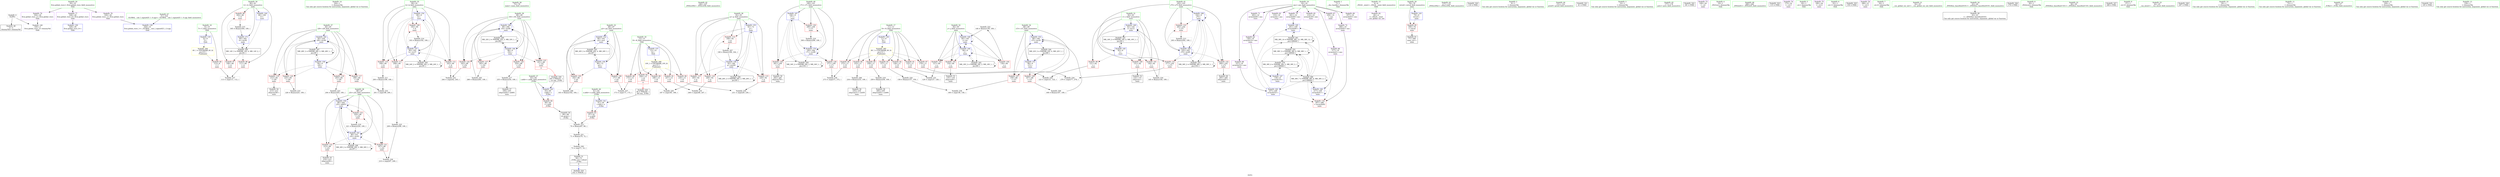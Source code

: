 digraph "SVFG" {
	label="SVFG";

	Node0x5595d2326fe0 [shape=record,color=grey,label="{NodeID: 0\nNullPtr}"];
	Node0x5595d2326fe0 -> Node0x5595d233a440[style=solid];
	Node0x5595d2326fe0 -> Node0x5595d2340100[style=solid];
	Node0x5595d23394f0 [shape=record,color=red,label="{NodeID: 97\n148\<--80\n\<--tt\nmain\n}"];
	Node0x5595d2323770 [shape=record,color=green,label="{NodeID: 14\n164\<--1\n\<--dummyObj\nCan only get source location for instruction, argument, global var or function.}"];
	Node0x5595d233a050 [shape=record,color=red,label="{NodeID: 111\n208\<--90\n\<--k\nmain\n}"];
	Node0x5595d233a050 -> Node0x5595d2346640[style=solid];
	Node0x5595d23244f0 [shape=record,color=green,label="{NodeID: 28\n75\<--76\nmain\<--main_field_insensitive\n}"];
	Node0x5595d2344cc0 [shape=record,color=grey,label="{NodeID: 208\n163 = Binary(162, 164, )\n}"];
	Node0x5595d2344cc0 -> Node0x5595d2340af0[style=solid];
	Node0x5595d233f3e0 [shape=record,color=red,label="{NodeID: 125\n251\<--98\n\<--i54\nmain\n|{<s0>9}}"];
	Node0x5595d233f3e0:s0 -> Node0x5595d236ecd0[style=solid,color=red];
	Node0x5595d2338f40 [shape=record,color=green,label="{NodeID: 42\n106\<--107\n_ZNSirsERi\<--_ZNSirsERi_field_insensitive\n}"];
	Node0x5595d23461c0 [shape=record,color=grey,label="{NodeID: 222\n140 = Binary(139, 109, )\n}"];
	Node0x5595d23461c0 -> Node0x5595d23407b0[style=solid];
	Node0x5595d2340000 [shape=record,color=blue,label="{NodeID: 139\n329\<--31\nllvm.global_ctors_1\<--_GLOBAL__sub_I_sigma425_1_0.cpp\nGlob }"];
	Node0x5595d233ab20 [shape=record,color=black,label="{NodeID: 56\n235\<--234\nidxprom51\<--sub50\nmain\n}"];
	Node0x5595d23476c0 [shape=record,color=grey,label="{NodeID: 236\n273 = cmp(271, 272, )\n}"];
	Node0x5595d2340bc0 [shape=record,color=blue,label="{NodeID: 153\n88\<--168\ni15\<--inc20\nmain\n}"];
	Node0x5595d2340bc0 -> Node0x5595d2339d10[style=dashed];
	Node0x5595d2340bc0 -> Node0x5595d2339de0[style=dashed];
	Node0x5595d2340bc0 -> Node0x5595d2340bc0[style=dashed];
	Node0x5595d2340bc0 -> Node0x5595d2350b40[style=dashed];
	Node0x5595d233b680 [shape=record,color=purple,label="{NodeID: 70\n261\<--16\narrayidx66\<--ans\nmain\n}"];
	Node0x5595d233b680 -> Node0x5595d2341580[style=solid];
	Node0x5595d2352940 [shape=record,color=black,label="{NodeID: 250\nMR_34V_2 = PHI(MR_34V_3, MR_34V_1, )\npts\{101 \}\n}"];
	Node0x5595d2352940 -> Node0x5595d2341720[style=dashed];
	Node0x5595d2352940 -> Node0x5595d2352940[style=dashed];
	Node0x5595d2341720 [shape=record,color=blue,label="{NodeID: 167\n100\<--9\ni71\<--\nmain\n}"];
	Node0x5595d2341720 -> Node0x5595d233f650[style=dashed];
	Node0x5595d2341720 -> Node0x5595d233f720[style=dashed];
	Node0x5595d2341720 -> Node0x5595d233f7f0[style=dashed];
	Node0x5595d2341720 -> Node0x5595d2341990[style=dashed];
	Node0x5595d2341720 -> Node0x5595d2352940[style=dashed];
	Node0x5595d233c270 [shape=record,color=red,label="{NodeID: 84\n233\<--11\n\<--N\nmain\n}"];
	Node0x5595d233c270 -> Node0x5595d233da90[style=solid];
	Node0x5595d2324910 [shape=record,color=green,label="{NodeID: 1\n7\<--1\n__dso_handle\<--dummyObj\nGlob }"];
	Node0x5595d23395c0 [shape=record,color=red,label="{NodeID: 98\n304\<--80\n\<--tt\nmain\n}"];
	Node0x5595d23395c0 -> Node0x5595d2345740[style=solid];
	Node0x5595d2323840 [shape=record,color=green,label="{NodeID: 15\n4\<--6\n_ZStL8__ioinit\<--_ZStL8__ioinit_field_insensitive\nGlob }"];
	Node0x5595d2323840 -> Node0x5595d233b000[style=solid];
	Node0x5595d233a120 [shape=record,color=red,label="{NodeID: 112\n243\<--90\n\<--k\nmain\n}"];
	Node0x5595d233a120 -> Node0x5595d23470c0[style=solid];
	Node0x5595d23245c0 [shape=record,color=green,label="{NodeID: 29\n78\<--79\nretval\<--retval_field_insensitive\nmain\n}"];
	Node0x5595d23245c0 -> Node0x5595d233cb60[style=solid];
	Node0x5595d23245c0 -> Node0x5595d23403a0[style=solid];
	Node0x5595d2344e40 [shape=record,color=grey,label="{NodeID: 209\n168 = Binary(167, 109, )\n}"];
	Node0x5595d2344e40 -> Node0x5595d2340bc0[style=solid];
	Node0x5595d233f4b0 [shape=record,color=red,label="{NodeID: 126\n254\<--98\n\<--i54\nmain\n}"];
	Node0x5595d233f4b0 -> Node0x5595d2345a40[style=solid];
	Node0x5595d2339010 [shape=record,color=green,label="{NodeID: 43\n117\<--118\n_ZNSirsERx\<--_ZNSirsERx_field_insensitive\n}"];
	Node0x5595d2346340 [shape=record,color=grey,label="{NodeID: 223\n204 = Binary(203, 109, )\n}"];
	Node0x5595d2346340 -> Node0x5595d23410a0[style=solid];
	Node0x5595d2340100 [shape=record,color=blue, style = dotted,label="{NodeID: 140\n330\<--3\nllvm.global_ctors_2\<--dummyVal\nGlob }"];
	Node0x5595d233abf0 [shape=record,color=black,label="{NodeID: 57\n256\<--255\nidxprom62\<--add61\nmain\n}"];
	Node0x5595d207f5a0 [shape=record,color=black,label="{NodeID: 320\n116 = PHI()\n}"];
	Node0x5595d2347840 [shape=record,color=grey,label="{NodeID: 237\n113 = cmp(111, 112, )\n}"];
	Node0x5595d2340c90 [shape=record,color=blue,label="{NodeID: 154\n90\<--9\nk\<--\nmain\n}"];
	Node0x5595d2340c90 -> Node0x5595d2339eb0[style=dashed];
	Node0x5595d2340c90 -> Node0x5595d2339f80[style=dashed];
	Node0x5595d2340c90 -> Node0x5595d233a050[style=dashed];
	Node0x5595d2340c90 -> Node0x5595d233a120[style=dashed];
	Node0x5595d2340c90 -> Node0x5595d2340f00[style=dashed];
	Node0x5595d2340c90 -> Node0x5595d2351040[style=dashed];
	Node0x5595d233b750 [shape=record,color=purple,label="{NodeID: 71\n283\<--16\narrayidx80\<--ans\nmain\n}"];
	Node0x5595d2352e40 [shape=record,color=black,label="{NodeID: 251\nMR_36V_2 = PHI(MR_36V_3, MR_36V_1, )\npts\{103 \}\n}"];
	Node0x5595d2352e40 -> Node0x5595d23417f0[style=dashed];
	Node0x5595d2352e40 -> Node0x5595d2352e40[style=dashed];
	Node0x5595d23417f0 [shape=record,color=blue,label="{NodeID: 168\n102\<--9\nj75\<--\nmain\n}"];
	Node0x5595d23417f0 -> Node0x5595d233f8c0[style=dashed];
	Node0x5595d23417f0 -> Node0x5595d233f990[style=dashed];
	Node0x5595d23417f0 -> Node0x5595d233fa60[style=dashed];
	Node0x5595d23417f0 -> Node0x5595d23417f0[style=dashed];
	Node0x5595d23417f0 -> Node0x5595d23418c0[style=dashed];
	Node0x5595d23417f0 -> Node0x5595d2352e40[style=dashed];
	Node0x5595d233c340 [shape=record,color=red,label="{NodeID: 85\n258\<--11\n\<--N\nmain\n}"];
	Node0x5595d233c340 -> Node0x5595d2345bc0[style=solid];
	Node0x5595d23242d0 [shape=record,color=green,label="{NodeID: 2\n9\<--1\n\<--dummyObj\nCan only get source location for instruction, argument, global var or function.}"];
	Node0x5595d2339690 [shape=record,color=red,label="{NodeID: 99\n121\<--82\n\<--i\nmain\n}"];
	Node0x5595d2339690 -> Node0x5595d2346ac0[style=solid];
	Node0x5595d2323910 [shape=record,color=green,label="{NodeID: 16\n8\<--10\nT\<--T_field_insensitive\nGlob }"];
	Node0x5595d2323910 -> Node0x5595d233bf30[style=solid];
	Node0x5595d2323910 -> Node0x5595d233fc00[style=solid];
	Node0x5595d233a1f0 [shape=record,color=red,label="{NodeID: 113\n185\<--92\n\<--p\nmain\n}"];
	Node0x5595d233a1f0 -> Node0x5595d2346c40[style=solid];
	Node0x5595d2324690 [shape=record,color=green,label="{NodeID: 30\n80\<--81\ntt\<--tt_field_insensitive\nmain\n}"];
	Node0x5595d2324690 -> Node0x5595d2339420[style=solid];
	Node0x5595d2324690 -> Node0x5595d23394f0[style=solid];
	Node0x5595d2324690 -> Node0x5595d23395c0[style=solid];
	Node0x5595d2324690 -> Node0x5595d2340470[style=solid];
	Node0x5595d2324690 -> Node0x5595d2341a60[style=solid];
	Node0x5595d2344fc0 [shape=record,color=grey,label="{NodeID: 210\n226 = Binary(225, 109, )\n}"];
	Node0x5595d2344fc0 -> Node0x5595d2341310[style=solid];
	Node0x5595d233f580 [shape=record,color=red,label="{NodeID: 127\n265\<--98\n\<--i54\nmain\n}"];
	Node0x5595d233f580 -> Node0x5595d233d910[style=solid];
	Node0x5595d23390e0 [shape=record,color=green,label="{NodeID: 44\n151\<--152\nprintf\<--printf_field_insensitive\n}"];
	Node0x5595d23464c0 [shape=record,color=grey,label="{NodeID: 224\n145 = Binary(144, 109, )\n}"];
	Node0x5595d23464c0 -> Node0x5595d2340880[style=solid];
	Node0x5595d2340200 [shape=record,color=blue,label="{NodeID: 141\n61\<--59\nx.addr\<--x\n_Z1Bxi\n}"];
	Node0x5595d2340200 -> Node0x5595d233c9c0[style=dashed];
	Node0x5595d233acc0 [shape=record,color=black,label="{NodeID: 58\n260\<--259\nidxprom65\<--sub64\nmain\n}"];
	Node0x5595d236dc50 [shape=record,color=black,label="{NodeID: 321\n41 = PHI()\n}"];
	Node0x5595d23479c0 [shape=record,color=grey,label="{NodeID: 238\n160 = cmp(156, 158, )\n}"];
	Node0x5595d2340d60 [shape=record,color=blue,label="{NodeID: 155\n92\<--72\np\<--\nmain\n}"];
	Node0x5595d2340d60 -> Node0x5595d233a1f0[style=dashed];
	Node0x5595d2340d60 -> Node0x5595d233a2c0[style=dashed];
	Node0x5595d2340d60 -> Node0x5595d233a390[style=dashed];
	Node0x5595d2340d60 -> Node0x5595d233ec90[style=dashed];
	Node0x5595d2340d60 -> Node0x5595d2340e30[style=dashed];
	Node0x5595d2340d60 -> Node0x5595d2351540[style=dashed];
	Node0x5595d233b820 [shape=record,color=purple,label="{NodeID: 72\n286\<--16\narrayidx82\<--ans\nmain\n}"];
	Node0x5595d233b820 -> Node0x5595d233fb30[style=solid];
	Node0x5595d2353340 [shape=record,color=black,label="{NodeID: 252\nMR_38V_2 = PHI(MR_38V_6, MR_38V_1, )\npts\{180000 \}\n}"];
	Node0x5595d2353340 -> Node0x5595d2353340[style=dashed];
	Node0x5595d2353340 -> Node0x5595d2357d40[style=dashed];
	Node0x5595d2353340 -> Node0x5595d235af40[style=dashed];
	Node0x5595d23418c0 [shape=record,color=blue,label="{NodeID: 169\n102\<--293\nj75\<--inc85\nmain\n}"];
	Node0x5595d23418c0 -> Node0x5595d233f8c0[style=dashed];
	Node0x5595d23418c0 -> Node0x5595d233f990[style=dashed];
	Node0x5595d23418c0 -> Node0x5595d233fa60[style=dashed];
	Node0x5595d23418c0 -> Node0x5595d23417f0[style=dashed];
	Node0x5595d23418c0 -> Node0x5595d23418c0[style=dashed];
	Node0x5595d23418c0 -> Node0x5595d2352e40[style=dashed];
	Node0x5595d233c410 [shape=record,color=red,label="{NodeID: 86\n272\<--11\n\<--N\nmain\n}"];
	Node0x5595d233c410 -> Node0x5595d23476c0[style=solid];
	Node0x5595d2323680 [shape=record,color=green,label="{NodeID: 3\n14\<--1\n\<--dummyObj\nCan only get source location for instruction, argument, global var or function.}"];
	Node0x5595d2357d40 [shape=record,color=black,label="{NodeID: 266\nMR_38V_7 = PHI(MR_38V_8, MR_38V_3, )\npts\{180000 \}\n}"];
	Node0x5595d2357d40 -> Node0x5595d233fb30[style=dashed];
	Node0x5595d2357d40 -> Node0x5595d2341170[style=dashed];
	Node0x5595d2357d40 -> Node0x5595d23413e0[style=dashed];
	Node0x5595d2357d40 -> Node0x5595d2341580[style=dashed];
	Node0x5595d2357d40 -> Node0x5595d2353340[style=dashed];
	Node0x5595d2357d40 -> Node0x5595d2356440[style=dashed];
	Node0x5595d2357d40 -> Node0x5595d2357d40[style=dashed];
	Node0x5595d2339760 [shape=record,color=red,label="{NodeID: 100\n131\<--82\n\<--i\nmain\n}"];
	Node0x5595d2339760 -> Node0x5595d233a7e0[style=solid];
	Node0x5595d23239e0 [shape=record,color=green,label="{NodeID: 17\n11\<--12\nN\<--N_field_insensitive\nGlob }"];
	Node0x5595d23239e0 -> Node0x5595d233c000[style=solid];
	Node0x5595d23239e0 -> Node0x5595d233c0d0[style=solid];
	Node0x5595d23239e0 -> Node0x5595d233c1a0[style=solid];
	Node0x5595d23239e0 -> Node0x5595d233c270[style=solid];
	Node0x5595d23239e0 -> Node0x5595d233c340[style=solid];
	Node0x5595d23239e0 -> Node0x5595d233c410[style=solid];
	Node0x5595d23239e0 -> Node0x5595d233c4e0[style=solid];
	Node0x5595d23239e0 -> Node0x5595d233fd00[style=solid];
	Node0x5595d233a2c0 [shape=record,color=red,label="{NodeID: 114\n189\<--92\n\<--p\nmain\n}"];
	Node0x5595d233a2c0 -> Node0x5595d2344b40[style=solid];
	Node0x5595d2324760 [shape=record,color=green,label="{NodeID: 31\n82\<--83\ni\<--i_field_insensitive\nmain\n}"];
	Node0x5595d2324760 -> Node0x5595d2339690[style=solid];
	Node0x5595d2324760 -> Node0x5595d2339760[style=solid];
	Node0x5595d2324760 -> Node0x5595d2339830[style=solid];
	Node0x5595d2324760 -> Node0x5595d2340540[style=solid];
	Node0x5595d2324760 -> Node0x5595d2340880[style=solid];
	Node0x5595d2345140 [shape=record,color=grey,label="{NodeID: 211\n200 = Binary(199, 109, )\n}"];
	Node0x5595d2345140 -> Node0x5595d2347240[style=solid];
	Node0x5595d233f650 [shape=record,color=red,label="{NodeID: 128\n271\<--100\n\<--i71\nmain\n}"];
	Node0x5595d233f650 -> Node0x5595d23476c0[style=solid];
	Node0x5595d23391b0 [shape=record,color=green,label="{NodeID: 45\n177\<--178\nputs\<--puts_field_insensitive\n}"];
	Node0x5595d2346640 [shape=record,color=grey,label="{NodeID: 225\n209 = Binary(208, 109, )\n}"];
	Node0x5595d2346640 -> Node0x5595d2347b40[style=solid];
	Node0x5595d23402d0 [shape=record,color=blue,label="{NodeID: 142\n63\<--60\ni.addr\<--i\n_Z1Bxi\n}"];
	Node0x5595d23402d0 -> Node0x5595d233ca90[style=dashed];
	Node0x5595d233ad90 [shape=record,color=black,label="{NodeID: 59\n282\<--281\nidxprom79\<--\nmain\n}"];
	Node0x5595d236dd50 [shape=record,color=black,label="{NodeID: 322\n181 = PHI()\n}"];
	Node0x5595d2347b40 [shape=record,color=grey,label="{NodeID: 239\n210 = cmp(207, 209, )\n}"];
	Node0x5595d2340e30 [shape=record,color=blue,label="{NodeID: 156\n92\<--190\np\<--mul26\nmain\n}"];
	Node0x5595d2340e30 -> Node0x5595d233a1f0[style=dashed];
	Node0x5595d2340e30 -> Node0x5595d233a2c0[style=dashed];
	Node0x5595d2340e30 -> Node0x5595d233a390[style=dashed];
	Node0x5595d2340e30 -> Node0x5595d233ec90[style=dashed];
	Node0x5595d2340e30 -> Node0x5595d2340e30[style=dashed];
	Node0x5595d2340e30 -> Node0x5595d2351540[style=dashed];
	Node0x5595d233b8f0 [shape=record,color=purple,label="{NodeID: 73\n149\<--20\n\<--.str\nmain\n}"];
	Node0x5595d2341990 [shape=record,color=blue,label="{NodeID: 170\n100\<--300\ni71\<--inc89\nmain\n}"];
	Node0x5595d2341990 -> Node0x5595d233f650[style=dashed];
	Node0x5595d2341990 -> Node0x5595d233f720[style=dashed];
	Node0x5595d2341990 -> Node0x5595d233f7f0[style=dashed];
	Node0x5595d2341990 -> Node0x5595d2341990[style=dashed];
	Node0x5595d2341990 -> Node0x5595d2352940[style=dashed];
	Node0x5595d233c4e0 [shape=record,color=red,label="{NodeID: 87\n278\<--11\n\<--N\nmain\n}"];
	Node0x5595d233c4e0 -> Node0x5595d23473c0[style=solid];
	Node0x5595d2312e80 [shape=record,color=green,label="{NodeID: 4\n19\<--1\n_ZSt3cin\<--dummyObj\nGlob }"];
	Node0x5595d2339830 [shape=record,color=red,label="{NodeID: 101\n144\<--82\n\<--i\nmain\n}"];
	Node0x5595d2339830 -> Node0x5595d23464c0[style=solid];
	Node0x5595d2324b30 [shape=record,color=green,label="{NodeID: 18\n13\<--15\nK\<--K_field_insensitive\nGlob }"];
	Node0x5595d2324b30 -> Node0x5595d233c5b0[style=solid];
	Node0x5595d2324b30 -> Node0x5595d233c680[style=solid];
	Node0x5595d2324b30 -> Node0x5595d233c750[style=solid];
	Node0x5595d2324b30 -> Node0x5595d233c820[style=solid];
	Node0x5595d2324b30 -> Node0x5595d233c8f0[style=solid];
	Node0x5595d2324b30 -> Node0x5595d233fe00[style=solid];
	Node0x5595d233a390 [shape=record,color=red,label="{NodeID: 115\n229\<--92\n\<--p\nmain\n}"];
	Node0x5595d233a390 -> Node0x5595d2346dc0[style=solid];
	Node0x5595d2324830 [shape=record,color=green,label="{NodeID: 32\n84\<--85\nj\<--j_field_insensitive\nmain\n}"];
	Node0x5595d2324830 -> Node0x5595d2339900[style=solid];
	Node0x5595d2324830 -> Node0x5595d23399d0[style=solid];
	Node0x5595d2324830 -> Node0x5595d2339aa0[style=solid];
	Node0x5595d2324830 -> Node0x5595d2340610[style=solid];
	Node0x5595d2324830 -> Node0x5595d23407b0[style=solid];
	Node0x5595d23452c0 [shape=record,color=grey,label="{NodeID: 212\n70 = Binary(67, 69, )\n}"];
	Node0x5595d23452c0 -> Node0x5595d2346040[style=solid];
	Node0x5595d233f720 [shape=record,color=red,label="{NodeID: 129\n281\<--100\n\<--i71\nmain\n}"];
	Node0x5595d233f720 -> Node0x5595d233ad90[style=solid];
	Node0x5595d2339280 [shape=record,color=green,label="{NodeID: 46\n289\<--290\n_ZNSolsEi\<--_ZNSolsEi_field_insensitive\n}"];
	Node0x5595d23467c0 [shape=record,color=grey,label="{NodeID: 226\n73 = cmp(71, 14, )\n}"];
	Node0x5595d23467c0 -> Node0x5595d233a710[style=solid];
	Node0x5595d23403a0 [shape=record,color=blue,label="{NodeID: 143\n78\<--9\nretval\<--\nmain\n}"];
	Node0x5595d23403a0 -> Node0x5595d233cb60[style=dashed];
	Node0x5595d233ae60 [shape=record,color=black,label="{NodeID: 60\n285\<--284\nidxprom81\<--\nmain\n}"];
	Node0x5595d236de50 [shape=record,color=black,label="{NodeID: 323\n115 = PHI()\n}"];
	Node0x5595d234f740 [shape=record,color=black,label="{NodeID: 240\nMR_14V_3 = PHI(MR_14V_4, MR_14V_2, )\npts\{81 \}\n}"];
	Node0x5595d234f740 -> Node0x5595d2339420[style=dashed];
	Node0x5595d234f740 -> Node0x5595d23394f0[style=dashed];
	Node0x5595d234f740 -> Node0x5595d23395c0[style=dashed];
	Node0x5595d234f740 -> Node0x5595d2341a60[style=dashed];
	Node0x5595d2340f00 [shape=record,color=blue,label="{NodeID: 157\n90\<--193\nk\<--inc27\nmain\n}"];
	Node0x5595d2340f00 -> Node0x5595d2339eb0[style=dashed];
	Node0x5595d2340f00 -> Node0x5595d2339f80[style=dashed];
	Node0x5595d2340f00 -> Node0x5595d233a050[style=dashed];
	Node0x5595d2340f00 -> Node0x5595d233a120[style=dashed];
	Node0x5595d2340f00 -> Node0x5595d2340f00[style=dashed];
	Node0x5595d2340f00 -> Node0x5595d2351040[style=dashed];
	Node0x5595d233b9c0 [shape=record,color=purple,label="{NodeID: 74\n175\<--22\n\<--.str.1\nmain\n}"];
	Node0x5595d2341a60 [shape=record,color=blue,label="{NodeID: 171\n80\<--305\ntt\<--inc92\nmain\n}"];
	Node0x5595d2341a60 -> Node0x5595d234f740[style=dashed];
	Node0x5595d233c5b0 [shape=record,color=red,label="{NodeID: 88\n172\<--13\n\<--K\nmain\n}"];
	Node0x5595d233c5b0 -> Node0x5595d2346940[style=solid];
	Node0x5595d2324120 [shape=record,color=green,label="{NodeID: 5\n20\<--1\n.str\<--dummyObj\nGlob }"];
	Node0x5595d2339900 [shape=record,color=red,label="{NodeID: 102\n127\<--84\n\<--j\nmain\n}"];
	Node0x5595d2339900 -> Node0x5595d2346f40[style=solid];
	Node0x5595d2324c00 [shape=record,color=green,label="{NodeID: 19\n16\<--18\nans\<--ans_field_insensitive\nGlob }"];
	Node0x5595d2324c00 -> Node0x5595d233b0d0[style=solid];
	Node0x5595d2324c00 -> Node0x5595d233b1a0[style=solid];
	Node0x5595d2324c00 -> Node0x5595d233b270[style=solid];
	Node0x5595d2324c00 -> Node0x5595d233b340[style=solid];
	Node0x5595d2324c00 -> Node0x5595d233b410[style=solid];
	Node0x5595d2324c00 -> Node0x5595d233b4e0[style=solid];
	Node0x5595d2324c00 -> Node0x5595d233b5b0[style=solid];
	Node0x5595d2324c00 -> Node0x5595d233b680[style=solid];
	Node0x5595d2324c00 -> Node0x5595d233b750[style=solid];
	Node0x5595d2324c00 -> Node0x5595d233b820[style=solid];
	Node0x5595d233ec90 [shape=record,color=red,label="{NodeID: 116\n246\<--92\n\<--p\nmain\n}"];
	Node0x5595d233ec90 -> Node0x5595d2347540[style=solid];
	Node0x5595d23264b0 [shape=record,color=green,label="{NodeID: 33\n86\<--87\np2\<--p2_field_insensitive\nmain\n}"];
	Node0x5595d23264b0 -> Node0x5595d2339b70[style=solid];
	Node0x5595d23264b0 -> Node0x5595d2339c40[style=solid];
	Node0x5595d23264b0 -> Node0x5595d2340950[style=solid];
	Node0x5595d23264b0 -> Node0x5595d2340af0[style=solid];
	Node0x5595d2345440 [shape=record,color=grey,label="{NodeID: 213\n293 = Binary(292, 109, )\n}"];
	Node0x5595d2345440 -> Node0x5595d23418c0[style=solid];
	Node0x5595d233f7f0 [shape=record,color=red,label="{NodeID: 130\n299\<--100\n\<--i71\nmain\n}"];
	Node0x5595d233f7f0 -> Node0x5595d23458c0[style=solid];
	Node0x5595d2339350 [shape=record,color=green,label="{NodeID: 47\n31\<--324\n_GLOBAL__sub_I_sigma425_1_0.cpp\<--_GLOBAL__sub_I_sigma425_1_0.cpp_field_insensitive\n}"];
	Node0x5595d2339350 -> Node0x5595d2340000[style=solid];
	Node0x5595d2346940 [shape=record,color=grey,label="{NodeID: 227\n173 = cmp(171, 172, )\n}"];
	Node0x5595d2340470 [shape=record,color=blue,label="{NodeID: 144\n80\<--109\ntt\<--\nmain\n}"];
	Node0x5595d2340470 -> Node0x5595d234f740[style=dashed];
	Node0x5595d233af30 [shape=record,color=black,label="{NodeID: 61\n77\<--308\nmain_ret\<--\nmain\n}"];
	Node0x5595d236e640 [shape=record,color=black,label="{NodeID: 324\n252 = PHI(58, )\n}"];
	Node0x5595d234fc40 [shape=record,color=black,label="{NodeID: 241\nMR_16V_2 = PHI(MR_16V_4, MR_16V_1, )\npts\{83 \}\n}"];
	Node0x5595d234fc40 -> Node0x5595d2340540[style=dashed];
	Node0x5595d2340fd0 [shape=record,color=blue,label="{NodeID: 158\n94\<--9\ni28\<--\nmain\n}"];
	Node0x5595d2340fd0 -> Node0x5595d233ed60[style=dashed];
	Node0x5595d2340fd0 -> Node0x5595d233ee30[style=dashed];
	Node0x5595d2340fd0 -> Node0x5595d233ef00[style=dashed];
	Node0x5595d2340fd0 -> Node0x5595d233efd0[style=dashed];
	Node0x5595d2340fd0 -> Node0x5595d2341310[style=dashed];
	Node0x5595d2340fd0 -> Node0x5595d2351a40[style=dashed];
	Node0x5595d233ba90 [shape=record,color=purple,label="{NodeID: 75\n180\<--24\n\<--.str.2\nmain\n}"];
	Node0x5595d233c680 [shape=record,color=red,label="{NodeID: 89\n186\<--13\n\<--K\nmain\n}"];
	Node0x5595d233c680 -> Node0x5595d2346c40[style=solid];
	Node0x5595d2323ee0 [shape=record,color=green,label="{NodeID: 6\n22\<--1\n.str.1\<--dummyObj\nGlob }"];
	Node0x5595d23399d0 [shape=record,color=red,label="{NodeID: 103\n134\<--84\n\<--j\nmain\n}"];
	Node0x5595d23399d0 -> Node0x5595d233a8b0[style=solid];
	Node0x5595d2324cd0 [shape=record,color=green,label="{NodeID: 20\n29\<--33\nllvm.global_ctors\<--llvm.global_ctors_field_insensitive\nGlob }"];
	Node0x5595d2324cd0 -> Node0x5595d233bc30[style=solid];
	Node0x5595d2324cd0 -> Node0x5595d233bd30[style=solid];
	Node0x5595d2324cd0 -> Node0x5595d233be30[style=solid];
	Node0x5595d233ed60 [shape=record,color=red,label="{NodeID: 117\n198\<--94\n\<--i28\nmain\n}"];
	Node0x5595d233ed60 -> Node0x5595d2347240[style=solid];
	Node0x5595d2326540 [shape=record,color=green,label="{NodeID: 34\n88\<--89\ni15\<--i15_field_insensitive\nmain\n}"];
	Node0x5595d2326540 -> Node0x5595d2339d10[style=solid];
	Node0x5595d2326540 -> Node0x5595d2339de0[style=solid];
	Node0x5595d2326540 -> Node0x5595d2340a20[style=solid];
	Node0x5595d2326540 -> Node0x5595d2340bc0[style=solid];
	Node0x5595d23455c0 [shape=record,color=grey,label="{NodeID: 214\n193 = Binary(192, 109, )\n}"];
	Node0x5595d23455c0 -> Node0x5595d2340f00[style=solid];
	Node0x5595d233f8c0 [shape=record,color=red,label="{NodeID: 131\n277\<--102\n\<--j75\nmain\n}"];
	Node0x5595d233f8c0 -> Node0x5595d23473c0[style=solid];
	Node0x5595d233a440 [shape=record,color=black,label="{NodeID: 48\n2\<--3\ndummyVal\<--dummyVal\n}"];
	Node0x5595d2346ac0 [shape=record,color=grey,label="{NodeID: 228\n123 = cmp(121, 122, )\n}"];
	Node0x5595d2340540 [shape=record,color=blue,label="{NodeID: 145\n82\<--9\ni\<--\nmain\n}"];
	Node0x5595d2340540 -> Node0x5595d2339690[style=dashed];
	Node0x5595d2340540 -> Node0x5595d2339760[style=dashed];
	Node0x5595d2340540 -> Node0x5595d2339830[style=dashed];
	Node0x5595d2340540 -> Node0x5595d2340880[style=dashed];
	Node0x5595d2340540 -> Node0x5595d234fc40[style=dashed];
	Node0x5595d233b000 [shape=record,color=purple,label="{NodeID: 62\n40\<--4\n\<--_ZStL8__ioinit\n__cxx_global_var_init\n}"];
	Node0x5595d236e740 [shape=record,color=black,label="{NodeID: 325\n150 = PHI()\n}"];
	Node0x5595d2350140 [shape=record,color=black,label="{NodeID: 242\nMR_18V_2 = PHI(MR_18V_3, MR_18V_1, )\npts\{85 \}\n}"];
	Node0x5595d2350140 -> Node0x5595d2340610[style=dashed];
	Node0x5595d2350140 -> Node0x5595d2350140[style=dashed];
	Node0x5595d23410a0 [shape=record,color=blue,label="{NodeID: 159\n96\<--204\nj32\<--add33\nmain\n}"];
	Node0x5595d23410a0 -> Node0x5595d233f0a0[style=dashed];
	Node0x5595d23410a0 -> Node0x5595d233f170[style=dashed];
	Node0x5595d23410a0 -> Node0x5595d233f240[style=dashed];
	Node0x5595d23410a0 -> Node0x5595d23410a0[style=dashed];
	Node0x5595d23410a0 -> Node0x5595d2341240[style=dashed];
	Node0x5595d23410a0 -> Node0x5595d2351f40[style=dashed];
	Node0x5595d233bb60 [shape=record,color=purple,label="{NodeID: 76\n296\<--27\n\<--.str.3\nmain\n}"];
	Node0x5595d233c750 [shape=record,color=red,label="{NodeID: 90\n230\<--13\n\<--K\nmain\n}"];
	Node0x5595d233c750 -> Node0x5595d2346dc0[style=solid];
	Node0x5595d2323f70 [shape=record,color=green,label="{NodeID: 7\n24\<--1\n.str.2\<--dummyObj\nGlob }"];
	Node0x5595d2339aa0 [shape=record,color=red,label="{NodeID: 104\n139\<--84\n\<--j\nmain\n}"];
	Node0x5595d2339aa0 -> Node0x5595d23461c0[style=solid];
	Node0x5595d2324da0 [shape=record,color=green,label="{NodeID: 21\n34\<--35\n__cxx_global_var_init\<--__cxx_global_var_init_field_insensitive\n}"];
	Node0x5595d235d940 [shape=record,color=yellow,style=double,label="{NodeID: 284\n6V_1 = ENCHI(MR_6V_0)\npts\{10 \}\nFun[main]}"];
	Node0x5595d235d940 -> Node0x5595d233bf30[style=dashed];
	Node0x5595d233ee30 [shape=record,color=red,label="{NodeID: 118\n203\<--94\n\<--i28\nmain\n}"];
	Node0x5595d233ee30 -> Node0x5595d2346340[style=solid];
	Node0x5595d2326610 [shape=record,color=green,label="{NodeID: 35\n90\<--91\nk\<--k_field_insensitive\nmain\n}"];
	Node0x5595d2326610 -> Node0x5595d2339eb0[style=solid];
	Node0x5595d2326610 -> Node0x5595d2339f80[style=solid];
	Node0x5595d2326610 -> Node0x5595d233a050[style=solid];
	Node0x5595d2326610 -> Node0x5595d233a120[style=solid];
	Node0x5595d2326610 -> Node0x5595d2340c90[style=solid];
	Node0x5595d2326610 -> Node0x5595d2340f00[style=solid];
	Node0x5595d2345740 [shape=record,color=grey,label="{NodeID: 215\n305 = Binary(304, 109, )\n}"];
	Node0x5595d2345740 -> Node0x5595d2341a60[style=solid];
	Node0x5595d233f990 [shape=record,color=red,label="{NodeID: 132\n284\<--102\n\<--j75\nmain\n}"];
	Node0x5595d233f990 -> Node0x5595d233ae60[style=solid];
	Node0x5595d233a540 [shape=record,color=black,label="{NodeID: 49\n42\<--43\n\<--_ZNSt8ios_base4InitD1Ev\nCan only get source location for instruction, argument, global var or function.}"];
	Node0x5595d2346c40 [shape=record,color=grey,label="{NodeID: 229\n187 = cmp(185, 186, )\n}"];
	Node0x5595d2340610 [shape=record,color=blue,label="{NodeID: 146\n84\<--9\nj\<--\nmain\n}"];
	Node0x5595d2340610 -> Node0x5595d2339900[style=dashed];
	Node0x5595d2340610 -> Node0x5595d23399d0[style=dashed];
	Node0x5595d2340610 -> Node0x5595d2339aa0[style=dashed];
	Node0x5595d2340610 -> Node0x5595d2340610[style=dashed];
	Node0x5595d2340610 -> Node0x5595d23407b0[style=dashed];
	Node0x5595d2340610 -> Node0x5595d2350140[style=dashed];
	Node0x5595d233b0d0 [shape=record,color=purple,label="{NodeID: 63\n133\<--16\narrayidx\<--ans\nmain\n}"];
	Node0x5595d236e810 [shape=record,color=black,label="{NodeID: 326\n176 = PHI()\n}"];
	Node0x5595d2350640 [shape=record,color=black,label="{NodeID: 243\nMR_20V_2 = PHI(MR_20V_4, MR_20V_1, )\npts\{87 \}\n}"];
	Node0x5595d2350640 -> Node0x5595d2340950[style=dashed];
	Node0x5595d2341170 [shape=record,color=blue,label="{NodeID: 160\n217\<--109\narrayidx41\<--\nmain\n}"];
	Node0x5595d2341170 -> Node0x5595d2341170[style=dashed];
	Node0x5595d2341170 -> Node0x5595d2357d40[style=dashed];
	Node0x5595d233bc30 [shape=record,color=purple,label="{NodeID: 77\n328\<--29\nllvm.global_ctors_0\<--llvm.global_ctors\nGlob }"];
	Node0x5595d233bc30 -> Node0x5595d233ff00[style=solid];
	Node0x5595d233c820 [shape=record,color=red,label="{NodeID: 91\n247\<--13\n\<--K\nmain\n}"];
	Node0x5595d233c820 -> Node0x5595d2347540[style=solid];
	Node0x5595d2324000 [shape=record,color=green,label="{NodeID: 8\n26\<--1\n_ZSt4cout\<--dummyObj\nGlob }"];
	Node0x5595d2339b70 [shape=record,color=red,label="{NodeID: 105\n162\<--86\n\<--p2\nmain\n}"];
	Node0x5595d2339b70 -> Node0x5595d2344cc0[style=solid];
	Node0x5595d2326060 [shape=record,color=green,label="{NodeID: 22\n38\<--39\n_ZNSt8ios_base4InitC1Ev\<--_ZNSt8ios_base4InitC1Ev_field_insensitive\n}"];
	Node0x5595d235da50 [shape=record,color=yellow,style=double,label="{NodeID: 285\n8V_1 = ENCHI(MR_8V_0)\npts\{12 \}\nFun[main]}"];
	Node0x5595d235da50 -> Node0x5595d233c000[style=dashed];
	Node0x5595d235da50 -> Node0x5595d233c0d0[style=dashed];
	Node0x5595d235da50 -> Node0x5595d233c1a0[style=dashed];
	Node0x5595d235da50 -> Node0x5595d233c270[style=dashed];
	Node0x5595d235da50 -> Node0x5595d233c340[style=dashed];
	Node0x5595d235da50 -> Node0x5595d233c410[style=dashed];
	Node0x5595d235da50 -> Node0x5595d233c4e0[style=dashed];
	Node0x5595d233ef00 [shape=record,color=red,label="{NodeID: 119\n212\<--94\n\<--i28\nmain\n}"];
	Node0x5595d233ef00 -> Node0x5595d233a980[style=solid];
	Node0x5595d23266e0 [shape=record,color=green,label="{NodeID: 36\n92\<--93\np\<--p_field_insensitive\nmain\n}"];
	Node0x5595d23266e0 -> Node0x5595d233a1f0[style=solid];
	Node0x5595d23266e0 -> Node0x5595d233a2c0[style=solid];
	Node0x5595d23266e0 -> Node0x5595d233a390[style=solid];
	Node0x5595d23266e0 -> Node0x5595d233ec90[style=solid];
	Node0x5595d23266e0 -> Node0x5595d2340d60[style=solid];
	Node0x5595d23266e0 -> Node0x5595d2340e30[style=solid];
	Node0x5595d23458c0 [shape=record,color=grey,label="{NodeID: 216\n300 = Binary(299, 109, )\n}"];
	Node0x5595d23458c0 -> Node0x5595d2341990[style=solid];
	Node0x5595d233fa60 [shape=record,color=red,label="{NodeID: 133\n292\<--102\n\<--j75\nmain\n}"];
	Node0x5595d233fa60 -> Node0x5595d2345440[style=solid];
	Node0x5595d233a640 [shape=record,color=black,label="{NodeID: 50\n69\<--68\nsh_prom\<--\n_Z1Bxi\n}"];
	Node0x5595d233a640 -> Node0x5595d23452c0[style=solid];
	Node0x5595d2346dc0 [shape=record,color=grey,label="{NodeID: 230\n231 = cmp(229, 230, )\n}"];
	Node0x5595d23406e0 [shape=record,color=blue,label="{NodeID: 147\n136\<--9\narrayidx10\<--\nmain\n}"];
	Node0x5595d23406e0 -> Node0x5595d235af40[style=dashed];
	Node0x5595d233b1a0 [shape=record,color=purple,label="{NodeID: 64\n136\<--16\narrayidx10\<--ans\nmain\n}"];
	Node0x5595d233b1a0 -> Node0x5595d23406e0[style=solid];
	Node0x5595d236e8e0 [shape=record,color=black,label="{NodeID: 327\n288 = PHI()\n}"];
	Node0x5595d2350b40 [shape=record,color=black,label="{NodeID: 244\nMR_22V_2 = PHI(MR_22V_4, MR_22V_1, )\npts\{89 \}\n}"];
	Node0x5595d2350b40 -> Node0x5595d2340a20[style=dashed];
	Node0x5595d2341240 [shape=record,color=blue,label="{NodeID: 161\n96\<--221\nj32\<--inc43\nmain\n}"];
	Node0x5595d2341240 -> Node0x5595d233f0a0[style=dashed];
	Node0x5595d2341240 -> Node0x5595d233f170[style=dashed];
	Node0x5595d2341240 -> Node0x5595d233f240[style=dashed];
	Node0x5595d2341240 -> Node0x5595d23410a0[style=dashed];
	Node0x5595d2341240 -> Node0x5595d2341240[style=dashed];
	Node0x5595d2341240 -> Node0x5595d2351f40[style=dashed];
	Node0x5595d233bd30 [shape=record,color=purple,label="{NodeID: 78\n329\<--29\nllvm.global_ctors_1\<--llvm.global_ctors\nGlob }"];
	Node0x5595d233bd30 -> Node0x5595d2340000[style=solid];
	Node0x5595d233c8f0 [shape=record,color=red,label="{NodeID: 92\n250\<--13\n\<--K\nmain\n|{<s0>9}}"];
	Node0x5595d233c8f0:s0 -> Node0x5595d236eae0[style=solid,color=red];
	Node0x5595d2325900 [shape=record,color=green,label="{NodeID: 9\n27\<--1\n.str.3\<--dummyObj\nGlob }"];
	Node0x5595d2339c40 [shape=record,color=red,label="{NodeID: 106\n171\<--86\n\<--p2\nmain\n}"];
	Node0x5595d2339c40 -> Node0x5595d2346940[style=solid];
	Node0x5595d2326130 [shape=record,color=green,label="{NodeID: 23\n44\<--45\n__cxa_atexit\<--__cxa_atexit_field_insensitive\n}"];
	Node0x5595d235db30 [shape=record,color=yellow,style=double,label="{NodeID: 286\n10V_1 = ENCHI(MR_10V_0)\npts\{15 \}\nFun[main]}"];
	Node0x5595d235db30 -> Node0x5595d233c5b0[style=dashed];
	Node0x5595d235db30 -> Node0x5595d233c680[style=dashed];
	Node0x5595d235db30 -> Node0x5595d233c750[style=dashed];
	Node0x5595d235db30 -> Node0x5595d233c820[style=dashed];
	Node0x5595d235db30 -> Node0x5595d233c8f0[style=dashed];
	Node0x5595d233efd0 [shape=record,color=red,label="{NodeID: 120\n225\<--94\n\<--i28\nmain\n}"];
	Node0x5595d233efd0 -> Node0x5595d2344fc0[style=solid];
	Node0x5595d23267b0 [shape=record,color=green,label="{NodeID: 37\n94\<--95\ni28\<--i28_field_insensitive\nmain\n}"];
	Node0x5595d23267b0 -> Node0x5595d233ed60[style=solid];
	Node0x5595d23267b0 -> Node0x5595d233ee30[style=solid];
	Node0x5595d23267b0 -> Node0x5595d233ef00[style=solid];
	Node0x5595d23267b0 -> Node0x5595d233efd0[style=solid];
	Node0x5595d23267b0 -> Node0x5595d2340fd0[style=solid];
	Node0x5595d23267b0 -> Node0x5595d2341310[style=solid];
	Node0x5595d2345a40 [shape=record,color=grey,label="{NodeID: 217\n255 = Binary(254, 109, )\n}"];
	Node0x5595d2345a40 -> Node0x5595d233abf0[style=solid];
	Node0x5595d233fb30 [shape=record,color=red,label="{NodeID: 134\n287\<--286\n\<--arrayidx82\nmain\n}"];
	Node0x5595d233a710 [shape=record,color=black,label="{NodeID: 51\n58\<--73\n_Z1Bxi_ret\<--tobool\n_Z1Bxi\n|{<s0>9}}"];
	Node0x5595d233a710:s0 -> Node0x5595d236e640[style=solid,color=blue];
	Node0x5595d2346f40 [shape=record,color=grey,label="{NodeID: 231\n129 = cmp(127, 128, )\n}"];
	Node0x5595d23407b0 [shape=record,color=blue,label="{NodeID: 148\n84\<--140\nj\<--inc\nmain\n}"];
	Node0x5595d23407b0 -> Node0x5595d2339900[style=dashed];
	Node0x5595d23407b0 -> Node0x5595d23399d0[style=dashed];
	Node0x5595d23407b0 -> Node0x5595d2339aa0[style=dashed];
	Node0x5595d23407b0 -> Node0x5595d2340610[style=dashed];
	Node0x5595d23407b0 -> Node0x5595d23407b0[style=dashed];
	Node0x5595d23407b0 -> Node0x5595d2350140[style=dashed];
	Node0x5595d233b270 [shape=record,color=purple,label="{NodeID: 65\n214\<--16\narrayidx39\<--ans\nmain\n}"];
	Node0x5595d236e9e0 [shape=record,color=black,label="{NodeID: 328\n297 = PHI()\n}"];
	Node0x5595d2351040 [shape=record,color=black,label="{NodeID: 245\nMR_24V_2 = PHI(MR_24V_3, MR_24V_1, )\npts\{91 \}\n}"];
	Node0x5595d2351040 -> Node0x5595d2340c90[style=dashed];
	Node0x5595d2351040 -> Node0x5595d2351040[style=dashed];
	Node0x5595d2341310 [shape=record,color=blue,label="{NodeID: 162\n94\<--226\ni28\<--inc46\nmain\n}"];
	Node0x5595d2341310 -> Node0x5595d233ed60[style=dashed];
	Node0x5595d2341310 -> Node0x5595d233ee30[style=dashed];
	Node0x5595d2341310 -> Node0x5595d233ef00[style=dashed];
	Node0x5595d2341310 -> Node0x5595d233efd0[style=dashed];
	Node0x5595d2341310 -> Node0x5595d2341310[style=dashed];
	Node0x5595d2341310 -> Node0x5595d2351a40[style=dashed];
	Node0x5595d233be30 [shape=record,color=purple,label="{NodeID: 79\n330\<--29\nllvm.global_ctors_2\<--llvm.global_ctors\nGlob }"];
	Node0x5595d233be30 -> Node0x5595d2340100[style=solid];
	Node0x5595d233c9c0 [shape=record,color=red,label="{NodeID: 93\n67\<--61\n\<--x.addr\n_Z1Bxi\n}"];
	Node0x5595d233c9c0 -> Node0x5595d23452c0[style=solid];
	Node0x5595d2325990 [shape=record,color=green,label="{NodeID: 10\n30\<--1\n\<--dummyObj\nCan only get source location for instruction, argument, global var or function.}"];
	Node0x5595d2339d10 [shape=record,color=red,label="{NodeID: 107\n156\<--88\n\<--i15\nmain\n}"];
	Node0x5595d2339d10 -> Node0x5595d23479c0[style=solid];
	Node0x5595d2326200 [shape=record,color=green,label="{NodeID: 24\n43\<--49\n_ZNSt8ios_base4InitD1Ev\<--_ZNSt8ios_base4InitD1Ev_field_insensitive\n}"];
	Node0x5595d2326200 -> Node0x5595d233a540[style=solid];
	Node0x5595d233f0a0 [shape=record,color=red,label="{NodeID: 121\n207\<--96\n\<--j32\nmain\n}"];
	Node0x5595d233f0a0 -> Node0x5595d2347b40[style=solid];
	Node0x5595d2326880 [shape=record,color=green,label="{NodeID: 38\n96\<--97\nj32\<--j32_field_insensitive\nmain\n}"];
	Node0x5595d2326880 -> Node0x5595d233f0a0[style=solid];
	Node0x5595d2326880 -> Node0x5595d233f170[style=solid];
	Node0x5595d2326880 -> Node0x5595d233f240[style=solid];
	Node0x5595d2326880 -> Node0x5595d23410a0[style=solid];
	Node0x5595d2326880 -> Node0x5595d2341240[style=solid];
	Node0x5595d2345bc0 [shape=record,color=grey,label="{NodeID: 218\n259 = Binary(258, 109, )\n}"];
	Node0x5595d2345bc0 -> Node0x5595d233acc0[style=solid];
	Node0x5595d233fc00 [shape=record,color=blue,label="{NodeID: 135\n8\<--9\nT\<--\nGlob }"];
	Node0x5595d233fc00 -> Node0x5595d235d940[style=dashed];
	Node0x5595d233a7e0 [shape=record,color=black,label="{NodeID: 52\n132\<--131\nidxprom\<--\nmain\n}"];
	Node0x5595d23470c0 [shape=record,color=grey,label="{NodeID: 232\n244 = cmp(242, 243, )\n}"];
	Node0x5595d2340880 [shape=record,color=blue,label="{NodeID: 149\n82\<--145\ni\<--inc12\nmain\n}"];
	Node0x5595d2340880 -> Node0x5595d2339690[style=dashed];
	Node0x5595d2340880 -> Node0x5595d2339760[style=dashed];
	Node0x5595d2340880 -> Node0x5595d2339830[style=dashed];
	Node0x5595d2340880 -> Node0x5595d2340880[style=dashed];
	Node0x5595d2340880 -> Node0x5595d234fc40[style=dashed];
	Node0x5595d233b340 [shape=record,color=purple,label="{NodeID: 66\n217\<--16\narrayidx41\<--ans\nmain\n}"];
	Node0x5595d233b340 -> Node0x5595d2341170[style=solid];
	Node0x5595d236eae0 [shape=record,color=black,label="{NodeID: 329\n59 = PHI(250, )\n0th arg _Z1Bxi }"];
	Node0x5595d236eae0 -> Node0x5595d2340200[style=solid];
	Node0x5595d2351540 [shape=record,color=black,label="{NodeID: 246\nMR_26V_2 = PHI(MR_26V_3, MR_26V_1, )\npts\{93 \}\n}"];
	Node0x5595d2351540 -> Node0x5595d2340d60[style=dashed];
	Node0x5595d2351540 -> Node0x5595d2351540[style=dashed];
	Node0x5595d23413e0 [shape=record,color=blue,label="{NodeID: 163\n237\<--109\narrayidx52\<--\nmain\n}"];
	Node0x5595d23413e0 -> Node0x5595d233fb30[style=dashed];
	Node0x5595d23413e0 -> Node0x5595d2341580[style=dashed];
	Node0x5595d23413e0 -> Node0x5595d2353340[style=dashed];
	Node0x5595d23413e0 -> Node0x5595d2356440[style=dashed];
	Node0x5595d233bf30 [shape=record,color=red,label="{NodeID: 80\n112\<--8\n\<--T\nmain\n}"];
	Node0x5595d233bf30 -> Node0x5595d2347840[style=solid];
	Node0x5595d233ca90 [shape=record,color=red,label="{NodeID: 94\n68\<--63\n\<--i.addr\n_Z1Bxi\n}"];
	Node0x5595d233ca90 -> Node0x5595d233a640[style=solid];
	Node0x5595d2325a20 [shape=record,color=green,label="{NodeID: 11\n72\<--1\n\<--dummyObj\nCan only get source location for instruction, argument, global var or function.}"];
	Node0x5595d2339de0 [shape=record,color=red,label="{NodeID: 108\n167\<--88\n\<--i15\nmain\n}"];
	Node0x5595d2339de0 -> Node0x5595d2344e40[style=solid];
	Node0x5595d23262d0 [shape=record,color=green,label="{NodeID: 25\n56\<--57\n_Z1Bxi\<--_Z1Bxi_field_insensitive\n}"];
	Node0x5595d233d910 [shape=record,color=grey,label="{NodeID: 205\n266 = Binary(265, 109, )\n}"];
	Node0x5595d233d910 -> Node0x5595d2341650[style=solid];
	Node0x5595d233f170 [shape=record,color=red,label="{NodeID: 122\n215\<--96\n\<--j32\nmain\n}"];
	Node0x5595d233f170 -> Node0x5595d233aa50[style=solid];
	Node0x5595d2326950 [shape=record,color=green,label="{NodeID: 39\n98\<--99\ni54\<--i54_field_insensitive\nmain\n}"];
	Node0x5595d2326950 -> Node0x5595d233f310[style=solid];
	Node0x5595d2326950 -> Node0x5595d233f3e0[style=solid];
	Node0x5595d2326950 -> Node0x5595d233f4b0[style=solid];
	Node0x5595d2326950 -> Node0x5595d233f580[style=solid];
	Node0x5595d2326950 -> Node0x5595d23414b0[style=solid];
	Node0x5595d2326950 -> Node0x5595d2341650[style=solid];
	Node0x5595d2345d40 [shape=record,color=grey,label="{NodeID: 219\n221 = Binary(220, 109, )\n}"];
	Node0x5595d2345d40 -> Node0x5595d2341240[style=solid];
	Node0x5595d233fd00 [shape=record,color=blue,label="{NodeID: 136\n11\<--9\nN\<--\nGlob }"];
	Node0x5595d233fd00 -> Node0x5595d235da50[style=dashed];
	Node0x5595d233a8b0 [shape=record,color=black,label="{NodeID: 53\n135\<--134\nidxprom9\<--\nmain\n}"];
	Node0x5595d2347240 [shape=record,color=grey,label="{NodeID: 233\n201 = cmp(198, 200, )\n}"];
	Node0x5595d2340950 [shape=record,color=blue,label="{NodeID: 150\n86\<--72\np2\<--\nmain\n}"];
	Node0x5595d2340950 -> Node0x5595d2339b70[style=dashed];
	Node0x5595d2340950 -> Node0x5595d2339c40[style=dashed];
	Node0x5595d2340950 -> Node0x5595d2340af0[style=dashed];
	Node0x5595d2340950 -> Node0x5595d2350640[style=dashed];
	Node0x5595d233b410 [shape=record,color=purple,label="{NodeID: 67\n236\<--16\n\<--ans\nmain\n}"];
	Node0x5595d236ecd0 [shape=record,color=black,label="{NodeID: 330\n60 = PHI(251, )\n1st arg _Z1Bxi }"];
	Node0x5595d236ecd0 -> Node0x5595d23402d0[style=solid];
	Node0x5595d2351a40 [shape=record,color=black,label="{NodeID: 247\nMR_28V_2 = PHI(MR_28V_3, MR_28V_1, )\npts\{95 \}\n}"];
	Node0x5595d2351a40 -> Node0x5595d2340fd0[style=dashed];
	Node0x5595d2351a40 -> Node0x5595d2351a40[style=dashed];
	Node0x5595d23414b0 [shape=record,color=blue,label="{NodeID: 164\n98\<--9\ni54\<--\nmain\n}"];
	Node0x5595d23414b0 -> Node0x5595d233f310[style=dashed];
	Node0x5595d23414b0 -> Node0x5595d233f3e0[style=dashed];
	Node0x5595d23414b0 -> Node0x5595d233f4b0[style=dashed];
	Node0x5595d23414b0 -> Node0x5595d233f580[style=dashed];
	Node0x5595d23414b0 -> Node0x5595d2341650[style=dashed];
	Node0x5595d23414b0 -> Node0x5595d2352440[style=dashed];
	Node0x5595d233c000 [shape=record,color=red,label="{NodeID: 81\n122\<--11\n\<--N\nmain\n}"];
	Node0x5595d233c000 -> Node0x5595d2346ac0[style=solid];
	Node0x5595d2356440 [shape=record,color=black,label="{NodeID: 261\nMR_38V_14 = PHI(MR_38V_13, MR_38V_12, )\npts\{180000 \}\n}"];
	Node0x5595d2356440 -> Node0x5595d233fb30[style=dashed];
	Node0x5595d2356440 -> Node0x5595d2341580[style=dashed];
	Node0x5595d2356440 -> Node0x5595d2353340[style=dashed];
	Node0x5595d2356440 -> Node0x5595d2356440[style=dashed];
	Node0x5595d233cb60 [shape=record,color=red,label="{NodeID: 95\n308\<--78\n\<--retval\nmain\n}"];
	Node0x5595d233cb60 -> Node0x5595d233af30[style=solid];
	Node0x5595d2325af0 [shape=record,color=green,label="{NodeID: 12\n109\<--1\n\<--dummyObj\nCan only get source location for instruction, argument, global var or function.}"];
	Node0x5595d2339eb0 [shape=record,color=red,label="{NodeID: 109\n192\<--90\n\<--k\nmain\n}"];
	Node0x5595d2339eb0 -> Node0x5595d23455c0[style=solid];
	Node0x5595d23263a0 [shape=record,color=green,label="{NodeID: 26\n61\<--62\nx.addr\<--x.addr_field_insensitive\n_Z1Bxi\n}"];
	Node0x5595d23263a0 -> Node0x5595d233c9c0[style=solid];
	Node0x5595d23263a0 -> Node0x5595d2340200[style=solid];
	Node0x5595d233da90 [shape=record,color=grey,label="{NodeID: 206\n234 = Binary(233, 109, )\n}"];
	Node0x5595d233da90 -> Node0x5595d233ab20[style=solid];
	Node0x5595d233f240 [shape=record,color=red,label="{NodeID: 123\n220\<--96\n\<--j32\nmain\n}"];
	Node0x5595d233f240 -> Node0x5595d2345d40[style=solid];
	Node0x5595d2326a20 [shape=record,color=green,label="{NodeID: 40\n100\<--101\ni71\<--i71_field_insensitive\nmain\n}"];
	Node0x5595d2326a20 -> Node0x5595d233f650[style=solid];
	Node0x5595d2326a20 -> Node0x5595d233f720[style=solid];
	Node0x5595d2326a20 -> Node0x5595d233f7f0[style=solid];
	Node0x5595d2326a20 -> Node0x5595d2341720[style=solid];
	Node0x5595d2326a20 -> Node0x5595d2341990[style=solid];
	Node0x5595d2345ec0 [shape=record,color=grey,label="{NodeID: 220\n158 = Binary(157, 159, )\n}"];
	Node0x5595d2345ec0 -> Node0x5595d23479c0[style=solid];
	Node0x5595d233fe00 [shape=record,color=blue,label="{NodeID: 137\n13\<--14\nK\<--\nGlob }"];
	Node0x5595d233fe00 -> Node0x5595d235db30[style=dashed];
	Node0x5595d233a980 [shape=record,color=black,label="{NodeID: 54\n213\<--212\nidxprom38\<--\nmain\n}"];
	Node0x5595d23473c0 [shape=record,color=grey,label="{NodeID: 234\n279 = cmp(277, 278, )\n}"];
	Node0x5595d2340a20 [shape=record,color=blue,label="{NodeID: 151\n88\<--9\ni15\<--\nmain\n}"];
	Node0x5595d2340a20 -> Node0x5595d2339d10[style=dashed];
	Node0x5595d2340a20 -> Node0x5595d2339de0[style=dashed];
	Node0x5595d2340a20 -> Node0x5595d2340bc0[style=dashed];
	Node0x5595d2340a20 -> Node0x5595d2350b40[style=dashed];
	Node0x5595d233b4e0 [shape=record,color=purple,label="{NodeID: 68\n237\<--16\narrayidx52\<--ans\nmain\n}"];
	Node0x5595d233b4e0 -> Node0x5595d23413e0[style=solid];
	Node0x5595d236f110 [shape=record,color=black,label="{NodeID: 331\n105 = PHI()\n}"];
	Node0x5595d2351f40 [shape=record,color=black,label="{NodeID: 248\nMR_30V_2 = PHI(MR_30V_3, MR_30V_1, )\npts\{97 \}\n}"];
	Node0x5595d2351f40 -> Node0x5595d23410a0[style=dashed];
	Node0x5595d2351f40 -> Node0x5595d2351f40[style=dashed];
	Node0x5595d2341580 [shape=record,color=blue,label="{NodeID: 165\n261\<--109\narrayidx66\<--\nmain\n}"];
	Node0x5595d2341580 -> Node0x5595d2356440[style=dashed];
	Node0x5595d233c0d0 [shape=record,color=red,label="{NodeID: 82\n128\<--11\n\<--N\nmain\n}"];
	Node0x5595d233c0d0 -> Node0x5595d2346f40[style=solid];
	Node0x5595d2339420 [shape=record,color=red,label="{NodeID: 96\n111\<--80\n\<--tt\nmain\n}"];
	Node0x5595d2339420 -> Node0x5595d2347840[style=solid];
	Node0x5595d2325bc0 [shape=record,color=green,label="{NodeID: 13\n159\<--1\n\<--dummyObj\nCan only get source location for instruction, argument, global var or function.}"];
	Node0x5595d235af40 [shape=record,color=black,label="{NodeID: 276\nMR_38V_4 = PHI(MR_38V_5, MR_38V_3, )\npts\{180000 \}\n}"];
	Node0x5595d235af40 -> Node0x5595d23406e0[style=dashed];
	Node0x5595d235af40 -> Node0x5595d2353340[style=dashed];
	Node0x5595d235af40 -> Node0x5595d2357d40[style=dashed];
	Node0x5595d235af40 -> Node0x5595d235af40[style=dashed];
	Node0x5595d2339f80 [shape=record,color=red,label="{NodeID: 110\n199\<--90\n\<--k\nmain\n}"];
	Node0x5595d2339f80 -> Node0x5595d2345140[style=solid];
	Node0x5595d2324420 [shape=record,color=green,label="{NodeID: 27\n63\<--64\ni.addr\<--i.addr_field_insensitive\n_Z1Bxi\n}"];
	Node0x5595d2324420 -> Node0x5595d233ca90[style=solid];
	Node0x5595d2324420 -> Node0x5595d23402d0[style=solid];
	Node0x5595d2344b40 [shape=record,color=grey,label="{NodeID: 207\n190 = Binary(189, 164, )\n}"];
	Node0x5595d2344b40 -> Node0x5595d2340e30[style=solid];
	Node0x5595d233f310 [shape=record,color=red,label="{NodeID: 124\n242\<--98\n\<--i54\nmain\n}"];
	Node0x5595d233f310 -> Node0x5595d23470c0[style=solid];
	Node0x5595d2326af0 [shape=record,color=green,label="{NodeID: 41\n102\<--103\nj75\<--j75_field_insensitive\nmain\n}"];
	Node0x5595d2326af0 -> Node0x5595d233f8c0[style=solid];
	Node0x5595d2326af0 -> Node0x5595d233f990[style=solid];
	Node0x5595d2326af0 -> Node0x5595d233fa60[style=solid];
	Node0x5595d2326af0 -> Node0x5595d23417f0[style=solid];
	Node0x5595d2326af0 -> Node0x5595d23418c0[style=solid];
	Node0x5595d2346040 [shape=record,color=grey,label="{NodeID: 221\n71 = Binary(70, 72, )\n}"];
	Node0x5595d2346040 -> Node0x5595d23467c0[style=solid];
	Node0x5595d233ff00 [shape=record,color=blue,label="{NodeID: 138\n328\<--30\nllvm.global_ctors_0\<--\nGlob }"];
	Node0x5595d233aa50 [shape=record,color=black,label="{NodeID: 55\n216\<--215\nidxprom40\<--\nmain\n}"];
	Node0x5595d2347540 [shape=record,color=grey,label="{NodeID: 235\n248 = cmp(246, 247, )\n}"];
	Node0x5595d2340af0 [shape=record,color=blue,label="{NodeID: 152\n86\<--163\np2\<--mul\nmain\n}"];
	Node0x5595d2340af0 -> Node0x5595d2339b70[style=dashed];
	Node0x5595d2340af0 -> Node0x5595d2339c40[style=dashed];
	Node0x5595d2340af0 -> Node0x5595d2340af0[style=dashed];
	Node0x5595d2340af0 -> Node0x5595d2350640[style=dashed];
	Node0x5595d233b5b0 [shape=record,color=purple,label="{NodeID: 69\n257\<--16\narrayidx63\<--ans\nmain\n}"];
	Node0x5595d2352440 [shape=record,color=black,label="{NodeID: 249\nMR_32V_2 = PHI(MR_32V_3, MR_32V_1, )\npts\{99 \}\n}"];
	Node0x5595d2352440 -> Node0x5595d23414b0[style=dashed];
	Node0x5595d2352440 -> Node0x5595d2352440[style=dashed];
	Node0x5595d2341650 [shape=record,color=blue,label="{NodeID: 166\n98\<--266\ni54\<--inc69\nmain\n}"];
	Node0x5595d2341650 -> Node0x5595d233f310[style=dashed];
	Node0x5595d2341650 -> Node0x5595d233f3e0[style=dashed];
	Node0x5595d2341650 -> Node0x5595d233f4b0[style=dashed];
	Node0x5595d2341650 -> Node0x5595d233f580[style=dashed];
	Node0x5595d2341650 -> Node0x5595d2341650[style=dashed];
	Node0x5595d2341650 -> Node0x5595d2352440[style=dashed];
	Node0x5595d233c1a0 [shape=record,color=red,label="{NodeID: 83\n157\<--11\n\<--N\nmain\n}"];
	Node0x5595d233c1a0 -> Node0x5595d2345ec0[style=solid];
}
